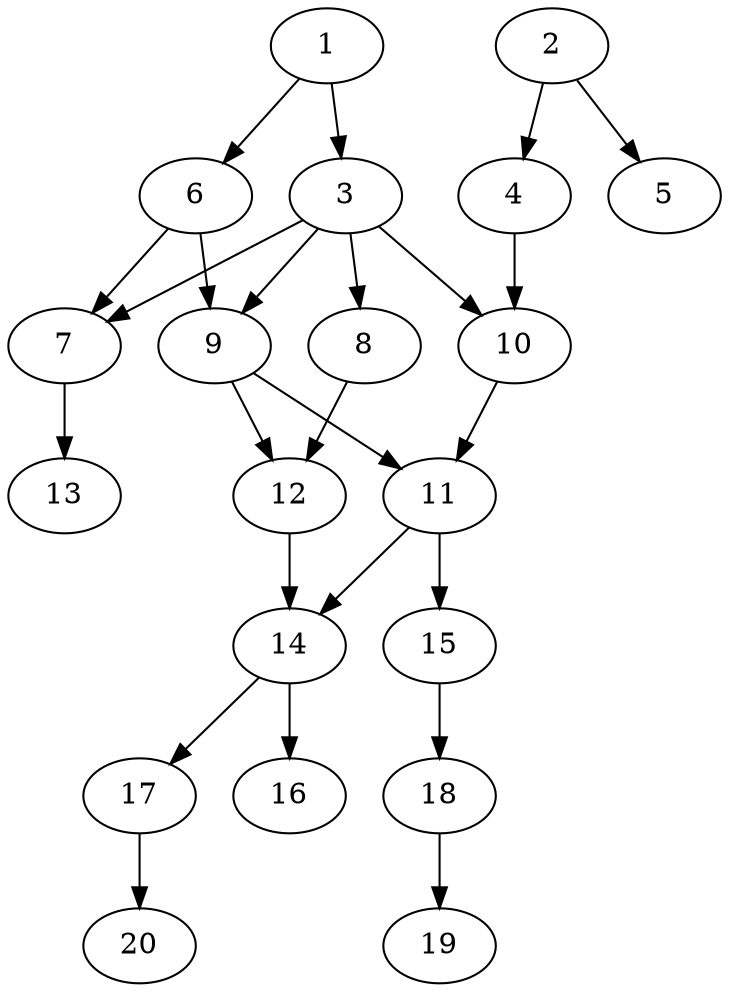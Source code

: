 // DAG automatically generated by daggen at Wed Jul 24 22:10:09 2019
// ./daggen --dot -n 20 --ccr 0.5 --fat 0.5 --regular 0.5 --density 0.5 --mindata 5242880 --maxdata 52428800 
digraph G {
  1 [size="44716032", alpha="0.15", expect_size="22358016"] 
  1 -> 3 [size ="22358016"]
  1 -> 6 [size ="22358016"]
  2 [size="26726400", alpha="0.10", expect_size="13363200"] 
  2 -> 4 [size ="13363200"]
  2 -> 5 [size ="13363200"]
  3 [size="24059904", alpha="0.17", expect_size="12029952"] 
  3 -> 7 [size ="12029952"]
  3 -> 8 [size ="12029952"]
  3 -> 9 [size ="12029952"]
  3 -> 10 [size ="12029952"]
  4 [size="83572736", alpha="0.09", expect_size="41786368"] 
  4 -> 10 [size ="41786368"]
  5 [size="39413760", alpha="0.15", expect_size="19706880"] 
  6 [size="82085888", alpha="0.13", expect_size="41042944"] 
  6 -> 7 [size ="41042944"]
  6 -> 9 [size ="41042944"]
  7 [size="75841536", alpha="0.10", expect_size="37920768"] 
  7 -> 13 [size ="37920768"]
  8 [size="69361664", alpha="0.05", expect_size="34680832"] 
  8 -> 12 [size ="34680832"]
  9 [size="75143168", alpha="0.20", expect_size="37571584"] 
  9 -> 11 [size ="37571584"]
  9 -> 12 [size ="37571584"]
  10 [size="15151104", alpha="0.07", expect_size="7575552"] 
  10 -> 11 [size ="7575552"]
  11 [size="56571904", alpha="0.10", expect_size="28285952"] 
  11 -> 14 [size ="28285952"]
  11 -> 15 [size ="28285952"]
  12 [size="34258944", alpha="0.03", expect_size="17129472"] 
  12 -> 14 [size ="17129472"]
  13 [size="81920000", alpha="0.01", expect_size="40960000"] 
  14 [size="65988608", alpha="0.18", expect_size="32994304"] 
  14 -> 16 [size ="32994304"]
  14 -> 17 [size ="32994304"]
  15 [size="15699968", alpha="0.19", expect_size="7849984"] 
  15 -> 18 [size ="7849984"]
  16 [size="86126592", alpha="0.18", expect_size="43063296"] 
  17 [size="53936128", alpha="0.14", expect_size="26968064"] 
  17 -> 20 [size ="26968064"]
  18 [size="101756928", alpha="0.14", expect_size="50878464"] 
  18 -> 19 [size ="50878464"]
  19 [size="32212992", alpha="0.09", expect_size="16106496"] 
  20 [size="30787584", alpha="0.05", expect_size="15393792"] 
}
